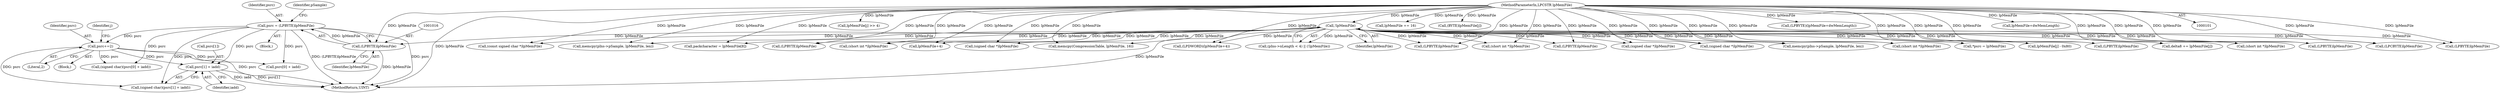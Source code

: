 digraph "1_gstreamer_bc2cdd57d549ab3ba59782e9b395d0cd683fd3ac@array" {
"1001060" [label="(Call,psrc[1] + iadd)"];
"1001065" [label="(Call,psrc+=2)"];
"1001013" [label="(Call,psrc = (LPBYTE)lpMemFile)"];
"1001015" [label="(Call,(LPBYTE)lpMemFile)"];
"1000129" [label="(Call,!lpMemFile)"];
"1000104" [label="(MethodParameterIn,LPCSTR lpMemFile)"];
"1001013" [label="(Call,psrc = (LPBYTE)lpMemFile)"];
"1000130" [label="(Identifier,lpMemFile)"];
"1000265" [label="(Call,(const signed char *)lpMemFile)"];
"1000466" [label="(Call,memcpy(pIns->pSample, lpMemFile, len))"];
"1001180" [label="(Call,packcharacter = lpMemFile[8])"];
"1001065" [label="(Call,psrc+=2)"];
"1001020" [label="(Identifier,pSample)"];
"1001565" [label="(Call,(LPBYTE)lpMemFile)"];
"1000355" [label="(Call,lpMemFile[j] >> 4)"];
"1001197" [label="(Call,(LPDWORD)(lpMemFile+4))"];
"1000537" [label="(Call,(signed char *)lpMemFile)"];
"1001067" [label="(Literal,2)"];
"1001066" [label="(Identifier,psrc)"];
"1000982" [label="(Block,)"];
"1001176" [label="(Call,*psrc = lpMemFile)"];
"1001015" [label="(Call,(LPBYTE)lpMemFile)"];
"1001272" [label="(Call,delta8 += lpMemFile[j])"];
"1001106" [label="(Call,(short int *)lpMemFile)"];
"1001199" [label="(Call,lpMemFile+4)"];
"1000129" [label="(Call,!lpMemFile)"];
"1000123" [label="(Call,(pIns->nLength < 4) || (!lpMemFile))"];
"1000957" [label="(Call,(LPBYTE)lpMemFile)"];
"1000318" [label="(Call,lpMemFile += 16)"];
"1000345" [label="(Call,(BYTE)lpMemFile[j])"];
"1001500" [label="(Call,(LPBYTE)lpMemFile)"];
"1002045" [label="(MethodReturn,UINT)"];
"1002009" [label="(Call,memcpy(pIns->pSample, lpMemFile, len))"];
"1000238" [label="(Call,lpMemFile[j] - 0x80)"];
"1001060" [label="(Call,psrc[1] + iadd)"];
"1001335" [label="(Call,(LPBYTE)lpMemFile)"];
"1001035" [label="(Identifier,j)"];
"1000592" [label="(Call,(short int *)lpMemFile)"];
"1001017" [label="(Identifier,lpMemFile)"];
"1001738" [label="(Call,(LPBYTE)lpMemFile)"];
"1001061" [label="(Call,psrc[1])"];
"1001923" [label="(Call,(LPCBYTE)lpMemFile)"];
"1001506" [label="(Call,(LPBYTE)(lpMemFile+dwMemLength))"];
"1000972" [label="(Call,(LPBYTE)lpMemFile)"];
"1001058" [label="(Call,(signed char)(psrc[1] + iadd))"];
"1001043" [label="(Call,(signed char)(psrc[0] + iadd))"];
"1001036" [label="(Block,)"];
"1001064" [label="(Identifier,iadd)"];
"1001014" [label="(Identifier,psrc)"];
"1000643" [label="(Call,(signed char *)lpMemFile)"];
"1000104" [label="(MethodParameterIn,LPCSTR lpMemFile)"];
"1001045" [label="(Call,psrc[0] + iadd)"];
"1000314" [label="(Call,memcpy(CompressionTable, lpMemFile, 16))"];
"1001508" [label="(Call,lpMemFile+dwMemLength)"];
"1000844" [label="(Call,(short int *)lpMemFile)"];
"1000729" [label="(Call,(signed char *)lpMemFile)"];
"1000420" [label="(Call,(short int *)lpMemFile)"];
"1001060" -> "1001058"  [label="AST: "];
"1001060" -> "1001064"  [label="CFG: "];
"1001061" -> "1001060"  [label="AST: "];
"1001064" -> "1001060"  [label="AST: "];
"1001058" -> "1001060"  [label="CFG: "];
"1001060" -> "1002045"  [label="DDG: psrc[1]"];
"1001060" -> "1002045"  [label="DDG: iadd"];
"1001065" -> "1001060"  [label="DDG: psrc"];
"1001013" -> "1001060"  [label="DDG: psrc"];
"1001065" -> "1001036"  [label="AST: "];
"1001065" -> "1001067"  [label="CFG: "];
"1001066" -> "1001065"  [label="AST: "];
"1001067" -> "1001065"  [label="AST: "];
"1001035" -> "1001065"  [label="CFG: "];
"1001065" -> "1002045"  [label="DDG: psrc"];
"1001065" -> "1001043"  [label="DDG: psrc"];
"1001065" -> "1001045"  [label="DDG: psrc"];
"1001065" -> "1001058"  [label="DDG: psrc"];
"1001013" -> "1001065"  [label="DDG: psrc"];
"1001013" -> "1000982"  [label="AST: "];
"1001013" -> "1001015"  [label="CFG: "];
"1001014" -> "1001013"  [label="AST: "];
"1001015" -> "1001013"  [label="AST: "];
"1001020" -> "1001013"  [label="CFG: "];
"1001013" -> "1002045"  [label="DDG: (LPBYTE)lpMemFile"];
"1001013" -> "1002045"  [label="DDG: psrc"];
"1001015" -> "1001013"  [label="DDG: lpMemFile"];
"1001013" -> "1001043"  [label="DDG: psrc"];
"1001013" -> "1001045"  [label="DDG: psrc"];
"1001013" -> "1001058"  [label="DDG: psrc"];
"1001015" -> "1001017"  [label="CFG: "];
"1001016" -> "1001015"  [label="AST: "];
"1001017" -> "1001015"  [label="AST: "];
"1001015" -> "1002045"  [label="DDG: lpMemFile"];
"1000129" -> "1001015"  [label="DDG: lpMemFile"];
"1000104" -> "1001015"  [label="DDG: lpMemFile"];
"1000129" -> "1000123"  [label="AST: "];
"1000129" -> "1000130"  [label="CFG: "];
"1000130" -> "1000129"  [label="AST: "];
"1000123" -> "1000129"  [label="CFG: "];
"1000129" -> "1002045"  [label="DDG: lpMemFile"];
"1000129" -> "1000123"  [label="DDG: lpMemFile"];
"1000104" -> "1000129"  [label="DDG: lpMemFile"];
"1000129" -> "1000238"  [label="DDG: lpMemFile"];
"1000129" -> "1000265"  [label="DDG: lpMemFile"];
"1000129" -> "1000314"  [label="DDG: lpMemFile"];
"1000129" -> "1000420"  [label="DDG: lpMemFile"];
"1000129" -> "1000466"  [label="DDG: lpMemFile"];
"1000129" -> "1000537"  [label="DDG: lpMemFile"];
"1000129" -> "1000592"  [label="DDG: lpMemFile"];
"1000129" -> "1000643"  [label="DDG: lpMemFile"];
"1000129" -> "1000729"  [label="DDG: lpMemFile"];
"1000129" -> "1000844"  [label="DDG: lpMemFile"];
"1000129" -> "1000957"  [label="DDG: lpMemFile"];
"1000129" -> "1000972"  [label="DDG: lpMemFile"];
"1000129" -> "1001106"  [label="DDG: lpMemFile"];
"1000129" -> "1001176"  [label="DDG: lpMemFile"];
"1000129" -> "1001180"  [label="DDG: lpMemFile"];
"1000129" -> "1001197"  [label="DDG: lpMemFile"];
"1000129" -> "1001199"  [label="DDG: lpMemFile"];
"1000129" -> "1001272"  [label="DDG: lpMemFile"];
"1000129" -> "1001335"  [label="DDG: lpMemFile"];
"1000129" -> "1001500"  [label="DDG: lpMemFile"];
"1000129" -> "1001565"  [label="DDG: lpMemFile"];
"1000129" -> "1001738"  [label="DDG: lpMemFile"];
"1000129" -> "1001923"  [label="DDG: lpMemFile"];
"1000129" -> "1002009"  [label="DDG: lpMemFile"];
"1000104" -> "1000101"  [label="AST: "];
"1000104" -> "1002045"  [label="DDG: lpMemFile"];
"1000104" -> "1000238"  [label="DDG: lpMemFile"];
"1000104" -> "1000265"  [label="DDG: lpMemFile"];
"1000104" -> "1000314"  [label="DDG: lpMemFile"];
"1000104" -> "1000318"  [label="DDG: lpMemFile"];
"1000104" -> "1000345"  [label="DDG: lpMemFile"];
"1000104" -> "1000355"  [label="DDG: lpMemFile"];
"1000104" -> "1000420"  [label="DDG: lpMemFile"];
"1000104" -> "1000466"  [label="DDG: lpMemFile"];
"1000104" -> "1000537"  [label="DDG: lpMemFile"];
"1000104" -> "1000592"  [label="DDG: lpMemFile"];
"1000104" -> "1000643"  [label="DDG: lpMemFile"];
"1000104" -> "1000729"  [label="DDG: lpMemFile"];
"1000104" -> "1000844"  [label="DDG: lpMemFile"];
"1000104" -> "1000957"  [label="DDG: lpMemFile"];
"1000104" -> "1000972"  [label="DDG: lpMemFile"];
"1000104" -> "1001106"  [label="DDG: lpMemFile"];
"1000104" -> "1001176"  [label="DDG: lpMemFile"];
"1000104" -> "1001180"  [label="DDG: lpMemFile"];
"1000104" -> "1001197"  [label="DDG: lpMemFile"];
"1000104" -> "1001199"  [label="DDG: lpMemFile"];
"1000104" -> "1001272"  [label="DDG: lpMemFile"];
"1000104" -> "1001335"  [label="DDG: lpMemFile"];
"1000104" -> "1001500"  [label="DDG: lpMemFile"];
"1000104" -> "1001506"  [label="DDG: lpMemFile"];
"1000104" -> "1001508"  [label="DDG: lpMemFile"];
"1000104" -> "1001565"  [label="DDG: lpMemFile"];
"1000104" -> "1001738"  [label="DDG: lpMemFile"];
"1000104" -> "1001923"  [label="DDG: lpMemFile"];
"1000104" -> "1002009"  [label="DDG: lpMemFile"];
}
